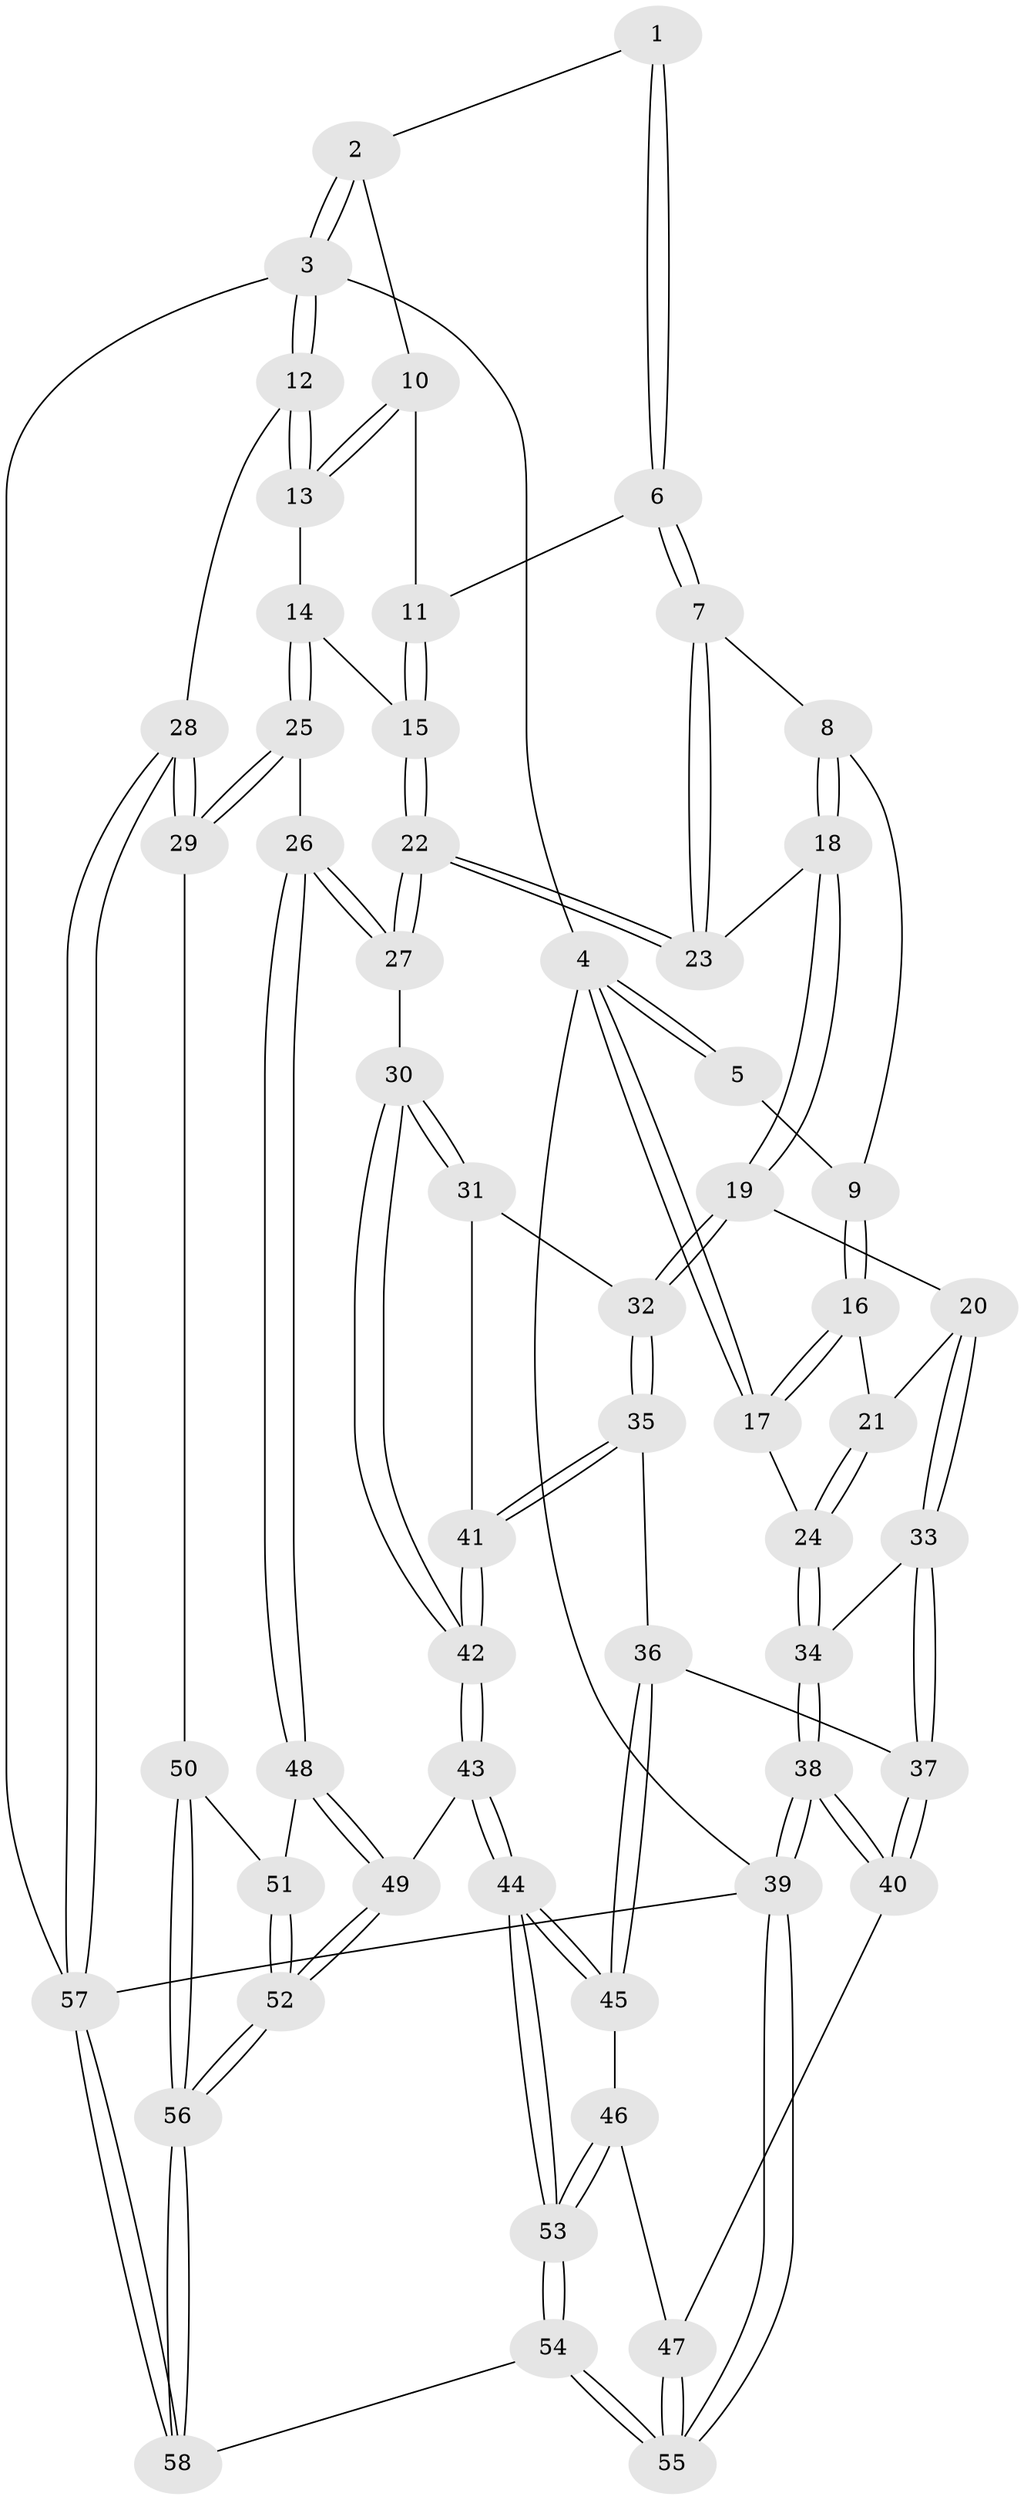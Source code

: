 // Generated by graph-tools (version 1.1) at 2025/27/03/15/25 16:27:57]
// undirected, 58 vertices, 142 edges
graph export_dot {
graph [start="1"]
  node [color=gray90,style=filled];
  1 [pos="+0.693301706577256+0"];
  2 [pos="+0.924430319302297+0"];
  3 [pos="+1+0"];
  4 [pos="+0+0"];
  5 [pos="+0.2685799715886426+0"];
  6 [pos="+0.6490995090768746+0.08145794590584876"];
  7 [pos="+0.6118316762492393+0.13523865384076908"];
  8 [pos="+0.49328848958225535+0.1285762519048845"];
  9 [pos="+0.31724747786738855+0.07858645917070654"];
  10 [pos="+0.9111947660969335+0.07268406708599259"];
  11 [pos="+0.8062873249848911+0.14334556003188173"];
  12 [pos="+1+0.25062897139173435"];
  13 [pos="+1+0.25210936779742066"];
  14 [pos="+0.9763656558372935+0.2757904890102396"];
  15 [pos="+0.8812687727984552+0.2461843056238942"];
  16 [pos="+0.27775852594886213+0.14342549206683816"];
  17 [pos="+0+0"];
  18 [pos="+0.36546098705406854+0.35245942982815737"];
  19 [pos="+0.29778123459995415+0.3742380483134197"];
  20 [pos="+0.2948625541944754+0.373513659251245"];
  21 [pos="+0.2693178373709792+0.18245341159392658"];
  22 [pos="+0.6459807098138863+0.35110213512067107"];
  23 [pos="+0.6235835861471103+0.3197685055796722"];
  24 [pos="+0+0.2548966066805788"];
  25 [pos="+0.8146793628720079+0.5360573735123331"];
  26 [pos="+0.7174276306064781+0.5325001259722753"];
  27 [pos="+0.692948138626174+0.5199219045625373"];
  28 [pos="+1+0.6974865386986971"];
  29 [pos="+1+0.6923341330470335"];
  30 [pos="+0.6676792382182498+0.5318538148051148"];
  31 [pos="+0.5095776041568719+0.5252335484964626"];
  32 [pos="+0.3789942424390568+0.4709231416972312"];
  33 [pos="+0.2789036436766119+0.38296086048026357"];
  34 [pos="+0+0.28928685271243404"];
  35 [pos="+0.37409781077972476+0.6237544390678444"];
  36 [pos="+0.30882162059687984+0.6116128680896086"];
  37 [pos="+0.18387509284694106+0.559515514890974"];
  38 [pos="+0+0.6866001353794209"];
  39 [pos="+0+1"];
  40 [pos="+0.035442990828980975+0.6922997335539477"];
  41 [pos="+0.3958706145292851+0.6521465527408187"];
  42 [pos="+0.4398302149011774+0.8081109432580768"];
  43 [pos="+0.43888242299608077+0.8120157619931964"];
  44 [pos="+0.41845722464215634+0.8282168976380562"];
  45 [pos="+0.2719998650382908+0.7735791417076738"];
  46 [pos="+0.10579390199678702+0.7272147280459215"];
  47 [pos="+0.04996512678525637+0.7026879691400909"];
  48 [pos="+0.7180192162213869+0.5816925968585028"];
  49 [pos="+0.6078118721150423+0.8601074810385824"];
  50 [pos="+0.8682274554512236+0.8453263899675654"];
  51 [pos="+0.7393131337889187+0.7009128936383747"];
  52 [pos="+0.6874993732538595+0.9055251459695762"];
  53 [pos="+0.3345392966027788+1"];
  54 [pos="+0.32450221508640925+1"];
  55 [pos="+0.24247013712641075+1"];
  56 [pos="+0.7579271844372545+0.9806546540863956"];
  57 [pos="+1+1"];
  58 [pos="+0.783792930126154+1"];
  1 -- 2;
  1 -- 6;
  1 -- 6;
  2 -- 3;
  2 -- 3;
  2 -- 10;
  3 -- 4;
  3 -- 12;
  3 -- 12;
  3 -- 57;
  4 -- 5;
  4 -- 5;
  4 -- 17;
  4 -- 17;
  4 -- 39;
  5 -- 9;
  6 -- 7;
  6 -- 7;
  6 -- 11;
  7 -- 8;
  7 -- 23;
  7 -- 23;
  8 -- 9;
  8 -- 18;
  8 -- 18;
  9 -- 16;
  9 -- 16;
  10 -- 11;
  10 -- 13;
  10 -- 13;
  11 -- 15;
  11 -- 15;
  12 -- 13;
  12 -- 13;
  12 -- 28;
  13 -- 14;
  14 -- 15;
  14 -- 25;
  14 -- 25;
  15 -- 22;
  15 -- 22;
  16 -- 17;
  16 -- 17;
  16 -- 21;
  17 -- 24;
  18 -- 19;
  18 -- 19;
  18 -- 23;
  19 -- 20;
  19 -- 32;
  19 -- 32;
  20 -- 21;
  20 -- 33;
  20 -- 33;
  21 -- 24;
  21 -- 24;
  22 -- 23;
  22 -- 23;
  22 -- 27;
  22 -- 27;
  24 -- 34;
  24 -- 34;
  25 -- 26;
  25 -- 29;
  25 -- 29;
  26 -- 27;
  26 -- 27;
  26 -- 48;
  26 -- 48;
  27 -- 30;
  28 -- 29;
  28 -- 29;
  28 -- 57;
  28 -- 57;
  29 -- 50;
  30 -- 31;
  30 -- 31;
  30 -- 42;
  30 -- 42;
  31 -- 32;
  31 -- 41;
  32 -- 35;
  32 -- 35;
  33 -- 34;
  33 -- 37;
  33 -- 37;
  34 -- 38;
  34 -- 38;
  35 -- 36;
  35 -- 41;
  35 -- 41;
  36 -- 37;
  36 -- 45;
  36 -- 45;
  37 -- 40;
  37 -- 40;
  38 -- 39;
  38 -- 39;
  38 -- 40;
  38 -- 40;
  39 -- 55;
  39 -- 55;
  39 -- 57;
  40 -- 47;
  41 -- 42;
  41 -- 42;
  42 -- 43;
  42 -- 43;
  43 -- 44;
  43 -- 44;
  43 -- 49;
  44 -- 45;
  44 -- 45;
  44 -- 53;
  44 -- 53;
  45 -- 46;
  46 -- 47;
  46 -- 53;
  46 -- 53;
  47 -- 55;
  47 -- 55;
  48 -- 49;
  48 -- 49;
  48 -- 51;
  49 -- 52;
  49 -- 52;
  50 -- 51;
  50 -- 56;
  50 -- 56;
  51 -- 52;
  51 -- 52;
  52 -- 56;
  52 -- 56;
  53 -- 54;
  53 -- 54;
  54 -- 55;
  54 -- 55;
  54 -- 58;
  56 -- 58;
  56 -- 58;
  57 -- 58;
  57 -- 58;
}

